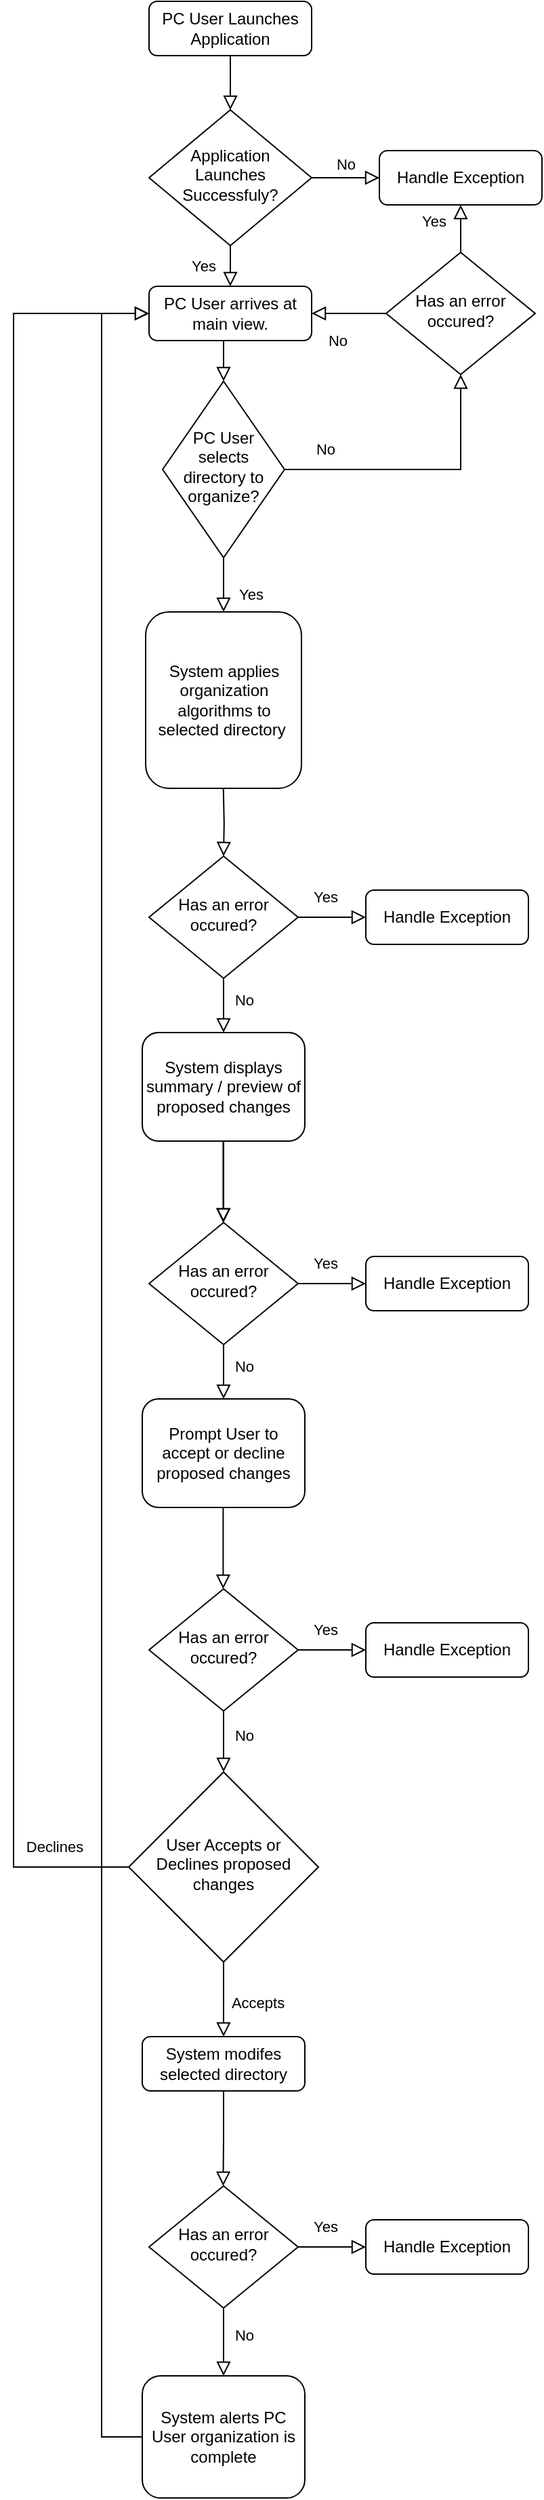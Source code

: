 <mxfile version="20.7.4" type="device"><diagram id="C5RBs43oDa-KdzZeNtuy" name="Page-1"><mxGraphModel dx="1969" dy="993" grid="1" gridSize="10" guides="1" tooltips="1" connect="1" arrows="1" fold="1" page="1" pageScale="1" pageWidth="827" pageHeight="1169" math="0" shadow="0"><root><mxCell id="WIyWlLk6GJQsqaUBKTNV-0"/><mxCell id="WIyWlLk6GJQsqaUBKTNV-1" parent="WIyWlLk6GJQsqaUBKTNV-0"/><mxCell id="WIyWlLk6GJQsqaUBKTNV-2" value="" style="rounded=0;html=1;jettySize=auto;orthogonalLoop=1;fontSize=11;endArrow=block;endFill=0;endSize=8;strokeWidth=1;shadow=0;labelBackgroundColor=none;edgeStyle=orthogonalEdgeStyle;" parent="WIyWlLk6GJQsqaUBKTNV-1" source="WIyWlLk6GJQsqaUBKTNV-3" target="WIyWlLk6GJQsqaUBKTNV-6" edge="1"><mxGeometry relative="1" as="geometry"/></mxCell><mxCell id="WIyWlLk6GJQsqaUBKTNV-3" value="PC User Launches Application" style="rounded=1;whiteSpace=wrap;html=1;fontSize=12;glass=0;strokeWidth=1;shadow=0;" parent="WIyWlLk6GJQsqaUBKTNV-1" vertex="1"><mxGeometry x="160" y="80" width="120" height="40" as="geometry"/></mxCell><mxCell id="WIyWlLk6GJQsqaUBKTNV-4" value="Yes" style="rounded=0;html=1;jettySize=auto;orthogonalLoop=1;fontSize=11;endArrow=block;endFill=0;endSize=8;strokeWidth=1;shadow=0;labelBackgroundColor=none;edgeStyle=orthogonalEdgeStyle;entryX=0.5;entryY=0;entryDx=0;entryDy=0;" parent="WIyWlLk6GJQsqaUBKTNV-1" source="WIyWlLk6GJQsqaUBKTNV-6" target="dUDngrsz6RCgi_Tcqs33-11" edge="1"><mxGeometry y="20" relative="1" as="geometry"><mxPoint as="offset"/><mxPoint x="220.029" y="290.023" as="targetPoint"/></mxGeometry></mxCell><mxCell id="WIyWlLk6GJQsqaUBKTNV-6" value="Application Launches Successfuly?" style="rhombus;whiteSpace=wrap;html=1;shadow=0;fontFamily=Helvetica;fontSize=12;align=center;strokeWidth=1;spacing=6;spacingTop=-4;" parent="WIyWlLk6GJQsqaUBKTNV-1" vertex="1"><mxGeometry x="160" y="160" width="120" height="100" as="geometry"/></mxCell><mxCell id="dUDngrsz6RCgi_Tcqs33-4" value="No" style="edgeStyle=orthogonalEdgeStyle;rounded=0;html=1;jettySize=auto;orthogonalLoop=1;fontSize=11;endArrow=block;endFill=0;endSize=8;strokeWidth=1;shadow=0;labelBackgroundColor=none;exitX=1;exitY=0.5;exitDx=0;exitDy=0;" edge="1" parent="WIyWlLk6GJQsqaUBKTNV-1" target="dUDngrsz6RCgi_Tcqs33-5" source="WIyWlLk6GJQsqaUBKTNV-6"><mxGeometry y="10" relative="1" as="geometry"><mxPoint as="offset"/><mxPoint x="280" y="210" as="sourcePoint"/></mxGeometry></mxCell><mxCell id="dUDngrsz6RCgi_Tcqs33-5" value="Handle Exception" style="rounded=1;whiteSpace=wrap;html=1;fontSize=12;glass=0;strokeWidth=1;shadow=0;" vertex="1" parent="WIyWlLk6GJQsqaUBKTNV-1"><mxGeometry x="330" y="190" width="120" height="40" as="geometry"/></mxCell><mxCell id="dUDngrsz6RCgi_Tcqs33-11" value="PC User arrives at main view." style="rounded=1;whiteSpace=wrap;html=1;fontSize=12;glass=0;strokeWidth=1;shadow=0;" vertex="1" parent="WIyWlLk6GJQsqaUBKTNV-1"><mxGeometry x="160" y="290" width="120" height="40" as="geometry"/></mxCell><mxCell id="dUDngrsz6RCgi_Tcqs33-13" value="Yes" style="rounded=0;html=1;jettySize=auto;orthogonalLoop=1;fontSize=11;endArrow=block;endFill=0;endSize=8;strokeWidth=1;shadow=0;labelBackgroundColor=none;edgeStyle=orthogonalEdgeStyle;" edge="1" parent="WIyWlLk6GJQsqaUBKTNV-1" source="dUDngrsz6RCgi_Tcqs33-15" target="dUDngrsz6RCgi_Tcqs33-16"><mxGeometry x="0.333" y="20" relative="1" as="geometry"><mxPoint as="offset"/></mxGeometry></mxCell><mxCell id="dUDngrsz6RCgi_Tcqs33-15" value="PC User selects directory to organize?" style="rhombus;whiteSpace=wrap;html=1;shadow=0;fontFamily=Helvetica;fontSize=12;align=center;strokeWidth=1;spacing=6;spacingTop=-4;" vertex="1" parent="WIyWlLk6GJQsqaUBKTNV-1"><mxGeometry x="170" y="360" width="90" height="130" as="geometry"/></mxCell><mxCell id="dUDngrsz6RCgi_Tcqs33-16" value="System applies organization algorithms to selected directory&amp;nbsp;" style="rounded=1;whiteSpace=wrap;html=1;fontSize=12;glass=0;strokeWidth=1;shadow=0;" vertex="1" parent="WIyWlLk6GJQsqaUBKTNV-1"><mxGeometry x="157.5" y="530" width="115" height="130" as="geometry"/></mxCell><mxCell id="dUDngrsz6RCgi_Tcqs33-18" value="" style="rounded=0;html=1;jettySize=auto;orthogonalLoop=1;fontSize=11;endArrow=block;endFill=0;endSize=8;strokeWidth=1;shadow=0;labelBackgroundColor=none;edgeStyle=orthogonalEdgeStyle;entryX=0.5;entryY=0;entryDx=0;entryDy=0;exitX=0.5;exitY=1;exitDx=0;exitDy=0;" edge="1" parent="WIyWlLk6GJQsqaUBKTNV-1" source="dUDngrsz6RCgi_Tcqs33-11" target="dUDngrsz6RCgi_Tcqs33-15"><mxGeometry y="20" relative="1" as="geometry"><mxPoint as="offset"/><mxPoint x="219.929" y="329.996" as="sourcePoint"/><mxPoint x="219.9" y="360.02" as="targetPoint"/></mxGeometry></mxCell><mxCell id="dUDngrsz6RCgi_Tcqs33-21" value="Has an error occured?" style="rhombus;whiteSpace=wrap;html=1;shadow=0;fontFamily=Helvetica;fontSize=12;align=center;strokeWidth=1;spacing=6;spacingTop=-4;" vertex="1" parent="WIyWlLk6GJQsqaUBKTNV-1"><mxGeometry x="335" y="265" width="110" height="90" as="geometry"/></mxCell><mxCell id="dUDngrsz6RCgi_Tcqs33-22" value="No" style="rounded=0;html=1;jettySize=auto;orthogonalLoop=1;fontSize=11;endArrow=block;endFill=0;endSize=8;strokeWidth=1;shadow=0;labelBackgroundColor=none;edgeStyle=orthogonalEdgeStyle;exitX=1;exitY=0.5;exitDx=0;exitDy=0;entryX=0.5;entryY=1;entryDx=0;entryDy=0;" edge="1" parent="WIyWlLk6GJQsqaUBKTNV-1" source="dUDngrsz6RCgi_Tcqs33-15" target="dUDngrsz6RCgi_Tcqs33-21"><mxGeometry x="-0.7" y="15" relative="1" as="geometry"><mxPoint as="offset"/><mxPoint x="480" y="470" as="sourcePoint"/><mxPoint x="480" y="530" as="targetPoint"/></mxGeometry></mxCell><mxCell id="dUDngrsz6RCgi_Tcqs33-23" value="No" style="rounded=0;html=1;jettySize=auto;orthogonalLoop=1;fontSize=11;endArrow=block;endFill=0;endSize=8;strokeWidth=1;shadow=0;labelBackgroundColor=none;edgeStyle=orthogonalEdgeStyle;exitX=0;exitY=0.5;exitDx=0;exitDy=0;entryX=1;entryY=0.5;entryDx=0;entryDy=0;" edge="1" parent="WIyWlLk6GJQsqaUBKTNV-1" source="dUDngrsz6RCgi_Tcqs33-21" target="dUDngrsz6RCgi_Tcqs33-11"><mxGeometry x="0.333" y="20" relative="1" as="geometry"><mxPoint as="offset"/><mxPoint x="490" y="480" as="sourcePoint"/><mxPoint x="490" y="540" as="targetPoint"/></mxGeometry></mxCell><mxCell id="dUDngrsz6RCgi_Tcqs33-24" value="Yes" style="rounded=0;html=1;jettySize=auto;orthogonalLoop=1;fontSize=11;endArrow=block;endFill=0;endSize=8;strokeWidth=1;shadow=0;labelBackgroundColor=none;edgeStyle=orthogonalEdgeStyle;exitX=0.5;exitY=0;exitDx=0;exitDy=0;entryX=0.5;entryY=1;entryDx=0;entryDy=0;" edge="1" parent="WIyWlLk6GJQsqaUBKTNV-1" source="dUDngrsz6RCgi_Tcqs33-21" target="dUDngrsz6RCgi_Tcqs33-5"><mxGeometry x="0.333" y="20" relative="1" as="geometry"><mxPoint as="offset"/><mxPoint x="500" y="490" as="sourcePoint"/><mxPoint x="500" y="550" as="targetPoint"/></mxGeometry></mxCell><mxCell id="dUDngrsz6RCgi_Tcqs33-26" value="Has an error occured?" style="rhombus;whiteSpace=wrap;html=1;shadow=0;fontFamily=Helvetica;fontSize=12;align=center;strokeWidth=1;spacing=6;spacingTop=-4;" vertex="1" parent="WIyWlLk6GJQsqaUBKTNV-1"><mxGeometry x="160" y="710" width="110" height="90" as="geometry"/></mxCell><mxCell id="dUDngrsz6RCgi_Tcqs33-27" value="" style="rounded=0;html=1;jettySize=auto;orthogonalLoop=1;fontSize=11;endArrow=block;endFill=0;endSize=8;strokeWidth=1;shadow=0;labelBackgroundColor=none;edgeStyle=orthogonalEdgeStyle;entryX=0.5;entryY=0;entryDx=0;entryDy=0;" edge="1" parent="WIyWlLk6GJQsqaUBKTNV-1" target="dUDngrsz6RCgi_Tcqs33-26"><mxGeometry x="0.333" y="20" relative="1" as="geometry"><mxPoint as="offset"/><mxPoint x="214.86" y="660" as="sourcePoint"/><mxPoint x="214.86" y="700" as="targetPoint"/></mxGeometry></mxCell><mxCell id="dUDngrsz6RCgi_Tcqs33-28" value="Handle Exception" style="rounded=1;whiteSpace=wrap;html=1;fontSize=12;glass=0;strokeWidth=1;shadow=0;" vertex="1" parent="WIyWlLk6GJQsqaUBKTNV-1"><mxGeometry x="320" y="735" width="120" height="40" as="geometry"/></mxCell><mxCell id="dUDngrsz6RCgi_Tcqs33-29" value="Yes" style="rounded=0;html=1;jettySize=auto;orthogonalLoop=1;fontSize=11;endArrow=block;endFill=0;endSize=8;strokeWidth=1;shadow=0;labelBackgroundColor=none;edgeStyle=orthogonalEdgeStyle;exitX=1;exitY=0.5;exitDx=0;exitDy=0;entryX=0;entryY=0.5;entryDx=0;entryDy=0;" edge="1" parent="WIyWlLk6GJQsqaUBKTNV-1" source="dUDngrsz6RCgi_Tcqs33-26" target="dUDngrsz6RCgi_Tcqs33-28"><mxGeometry x="-0.2" y="15" relative="1" as="geometry"><mxPoint as="offset"/><mxPoint x="225" y="500" as="sourcePoint"/><mxPoint x="225" y="540" as="targetPoint"/></mxGeometry></mxCell><mxCell id="dUDngrsz6RCgi_Tcqs33-30" value="System displays summary / preview of proposed changes" style="rounded=1;whiteSpace=wrap;html=1;fontSize=12;glass=0;strokeWidth=1;shadow=0;" vertex="1" parent="WIyWlLk6GJQsqaUBKTNV-1"><mxGeometry x="155" y="840" width="120" height="80" as="geometry"/></mxCell><mxCell id="dUDngrsz6RCgi_Tcqs33-31" value="No" style="rounded=0;html=1;jettySize=auto;orthogonalLoop=1;fontSize=11;endArrow=block;endFill=0;endSize=8;strokeWidth=1;shadow=0;labelBackgroundColor=none;edgeStyle=orthogonalEdgeStyle;exitX=0.5;exitY=1;exitDx=0;exitDy=0;entryX=0.5;entryY=0;entryDx=0;entryDy=0;" edge="1" parent="WIyWlLk6GJQsqaUBKTNV-1" source="dUDngrsz6RCgi_Tcqs33-26" target="dUDngrsz6RCgi_Tcqs33-30"><mxGeometry x="-0.2" y="15" relative="1" as="geometry"><mxPoint as="offset"/><mxPoint x="280" y="765" as="sourcePoint"/><mxPoint x="330" y="765" as="targetPoint"/></mxGeometry></mxCell><mxCell id="dUDngrsz6RCgi_Tcqs33-39" value="Has an error occured?" style="rhombus;whiteSpace=wrap;html=1;shadow=0;fontFamily=Helvetica;fontSize=12;align=center;strokeWidth=1;spacing=6;spacingTop=-4;" vertex="1" parent="WIyWlLk6GJQsqaUBKTNV-1"><mxGeometry x="160" y="980" width="110" height="90" as="geometry"/></mxCell><mxCell id="dUDngrsz6RCgi_Tcqs33-40" value="" style="rounded=0;html=1;jettySize=auto;orthogonalLoop=1;fontSize=11;endArrow=block;endFill=0;endSize=8;strokeWidth=1;shadow=0;labelBackgroundColor=none;edgeStyle=orthogonalEdgeStyle;entryX=0.5;entryY=0;entryDx=0;entryDy=0;exitX=0.5;exitY=1;exitDx=0;exitDy=0;" edge="1" parent="WIyWlLk6GJQsqaUBKTNV-1" target="dUDngrsz6RCgi_Tcqs33-39" source="dUDngrsz6RCgi_Tcqs33-30"><mxGeometry x="0.333" y="20" relative="1" as="geometry"><mxPoint as="offset"/><mxPoint x="214.86" y="930" as="sourcePoint"/><mxPoint x="214.86" y="970" as="targetPoint"/></mxGeometry></mxCell><mxCell id="dUDngrsz6RCgi_Tcqs33-41" value="Handle Exception" style="rounded=1;whiteSpace=wrap;html=1;fontSize=12;glass=0;strokeWidth=1;shadow=0;" vertex="1" parent="WIyWlLk6GJQsqaUBKTNV-1"><mxGeometry x="320" y="1005" width="120" height="40" as="geometry"/></mxCell><mxCell id="dUDngrsz6RCgi_Tcqs33-42" value="Yes" style="rounded=0;html=1;jettySize=auto;orthogonalLoop=1;fontSize=11;endArrow=block;endFill=0;endSize=8;strokeWidth=1;shadow=0;labelBackgroundColor=none;edgeStyle=orthogonalEdgeStyle;exitX=1;exitY=0.5;exitDx=0;exitDy=0;entryX=0;entryY=0.5;entryDx=0;entryDy=0;" edge="1" parent="WIyWlLk6GJQsqaUBKTNV-1" source="dUDngrsz6RCgi_Tcqs33-39" target="dUDngrsz6RCgi_Tcqs33-41"><mxGeometry x="-0.2" y="15" relative="1" as="geometry"><mxPoint as="offset"/><mxPoint x="225" y="770" as="sourcePoint"/><mxPoint x="225" y="810" as="targetPoint"/></mxGeometry></mxCell><mxCell id="dUDngrsz6RCgi_Tcqs33-43" value="No" style="rounded=0;html=1;jettySize=auto;orthogonalLoop=1;fontSize=11;endArrow=block;endFill=0;endSize=8;strokeWidth=1;shadow=0;labelBackgroundColor=none;edgeStyle=orthogonalEdgeStyle;exitX=0.5;exitY=1;exitDx=0;exitDy=0;entryX=0.5;entryY=0;entryDx=0;entryDy=0;" edge="1" parent="WIyWlLk6GJQsqaUBKTNV-1" source="dUDngrsz6RCgi_Tcqs33-39"><mxGeometry x="-0.2" y="15" relative="1" as="geometry"><mxPoint as="offset"/><mxPoint x="280" y="1035" as="sourcePoint"/><mxPoint x="215" y="1110" as="targetPoint"/></mxGeometry></mxCell><mxCell id="dUDngrsz6RCgi_Tcqs33-44" value="Prompt User to accept or decline proposed changes" style="rounded=1;whiteSpace=wrap;html=1;fontSize=12;glass=0;strokeWidth=1;shadow=0;" vertex="1" parent="WIyWlLk6GJQsqaUBKTNV-1"><mxGeometry x="155" y="1110" width="120" height="80" as="geometry"/></mxCell><mxCell id="dUDngrsz6RCgi_Tcqs33-46" value="" style="rounded=0;html=1;jettySize=auto;orthogonalLoop=1;fontSize=11;endArrow=block;endFill=0;endSize=8;strokeWidth=1;shadow=0;labelBackgroundColor=none;edgeStyle=orthogonalEdgeStyle;entryX=0.5;entryY=0;entryDx=0;entryDy=0;exitX=0.5;exitY=1;exitDx=0;exitDy=0;" edge="1" parent="WIyWlLk6GJQsqaUBKTNV-1"><mxGeometry x="0.333" y="20" relative="1" as="geometry"><mxPoint as="offset"/><mxPoint x="214.71" y="920" as="sourcePoint"/><mxPoint x="214.71" y="980" as="targetPoint"/></mxGeometry></mxCell><mxCell id="dUDngrsz6RCgi_Tcqs33-47" value="Has an error occured?" style="rhombus;whiteSpace=wrap;html=1;shadow=0;fontFamily=Helvetica;fontSize=12;align=center;strokeWidth=1;spacing=6;spacingTop=-4;" vertex="1" parent="WIyWlLk6GJQsqaUBKTNV-1"><mxGeometry x="160" y="1250" width="110" height="90" as="geometry"/></mxCell><mxCell id="dUDngrsz6RCgi_Tcqs33-48" value="Handle Exception" style="rounded=1;whiteSpace=wrap;html=1;fontSize=12;glass=0;strokeWidth=1;shadow=0;" vertex="1" parent="WIyWlLk6GJQsqaUBKTNV-1"><mxGeometry x="320" y="1275" width="120" height="40" as="geometry"/></mxCell><mxCell id="dUDngrsz6RCgi_Tcqs33-49" value="Yes" style="rounded=0;html=1;jettySize=auto;orthogonalLoop=1;fontSize=11;endArrow=block;endFill=0;endSize=8;strokeWidth=1;shadow=0;labelBackgroundColor=none;edgeStyle=orthogonalEdgeStyle;exitX=1;exitY=0.5;exitDx=0;exitDy=0;entryX=0;entryY=0.5;entryDx=0;entryDy=0;" edge="1" parent="WIyWlLk6GJQsqaUBKTNV-1" source="dUDngrsz6RCgi_Tcqs33-47" target="dUDngrsz6RCgi_Tcqs33-48"><mxGeometry x="-0.2" y="15" relative="1" as="geometry"><mxPoint as="offset"/><mxPoint x="225" y="1040" as="sourcePoint"/><mxPoint x="225" y="1080" as="targetPoint"/></mxGeometry></mxCell><mxCell id="dUDngrsz6RCgi_Tcqs33-50" value="No" style="rounded=0;html=1;jettySize=auto;orthogonalLoop=1;fontSize=11;endArrow=block;endFill=0;endSize=8;strokeWidth=1;shadow=0;labelBackgroundColor=none;edgeStyle=orthogonalEdgeStyle;exitX=0.5;exitY=1;exitDx=0;exitDy=0;entryX=0.5;entryY=0;entryDx=0;entryDy=0;" edge="1" parent="WIyWlLk6GJQsqaUBKTNV-1" source="dUDngrsz6RCgi_Tcqs33-47" target="dUDngrsz6RCgi_Tcqs33-52"><mxGeometry x="-0.2" y="15" relative="1" as="geometry"><mxPoint as="offset"/><mxPoint x="280" y="1305" as="sourcePoint"/><mxPoint x="215" y="1380" as="targetPoint"/></mxGeometry></mxCell><mxCell id="dUDngrsz6RCgi_Tcqs33-51" value="" style="rounded=0;html=1;jettySize=auto;orthogonalLoop=1;fontSize=11;endArrow=block;endFill=0;endSize=8;strokeWidth=1;shadow=0;labelBackgroundColor=none;edgeStyle=orthogonalEdgeStyle;entryX=0.5;entryY=0;entryDx=0;entryDy=0;exitX=0.5;exitY=1;exitDx=0;exitDy=0;" edge="1" parent="WIyWlLk6GJQsqaUBKTNV-1"><mxGeometry x="0.333" y="20" relative="1" as="geometry"><mxPoint as="offset"/><mxPoint x="214.71" y="1190" as="sourcePoint"/><mxPoint x="214.71" y="1250" as="targetPoint"/></mxGeometry></mxCell><mxCell id="dUDngrsz6RCgi_Tcqs33-52" value="User Accepts or Declines proposed changes" style="rhombus;whiteSpace=wrap;html=1;shadow=0;fontFamily=Helvetica;fontSize=12;align=center;strokeWidth=1;spacing=6;spacingTop=-4;" vertex="1" parent="WIyWlLk6GJQsqaUBKTNV-1"><mxGeometry x="145" y="1385" width="140" height="140" as="geometry"/></mxCell><mxCell id="dUDngrsz6RCgi_Tcqs33-55" value="Accepts" style="rounded=0;html=1;jettySize=auto;orthogonalLoop=1;fontSize=11;endArrow=block;endFill=0;endSize=8;strokeWidth=1;shadow=0;labelBackgroundColor=none;edgeStyle=orthogonalEdgeStyle;exitX=0.5;exitY=1;exitDx=0;exitDy=0;entryX=0.5;entryY=0;entryDx=0;entryDy=0;" edge="1" parent="WIyWlLk6GJQsqaUBKTNV-1" source="dUDngrsz6RCgi_Tcqs33-52" target="dUDngrsz6RCgi_Tcqs33-58"><mxGeometry x="0.077" y="25" relative="1" as="geometry"><mxPoint as="offset"/><mxPoint x="280" y="1515" as="sourcePoint"/><mxPoint x="215" y="1590" as="targetPoint"/></mxGeometry></mxCell><mxCell id="dUDngrsz6RCgi_Tcqs33-57" value="Declines" style="rounded=0;html=1;jettySize=auto;orthogonalLoop=1;fontSize=11;endArrow=block;endFill=0;endSize=8;strokeWidth=1;shadow=0;labelBackgroundColor=none;edgeStyle=orthogonalEdgeStyle;exitX=0;exitY=0.5;exitDx=0;exitDy=0;entryX=0;entryY=0.5;entryDx=0;entryDy=0;" edge="1" parent="WIyWlLk6GJQsqaUBKTNV-1" source="dUDngrsz6RCgi_Tcqs33-52" target="dUDngrsz6RCgi_Tcqs33-11"><mxGeometry x="-0.917" y="-15" relative="1" as="geometry"><mxPoint as="offset"/><mxPoint x="225" y="1350" as="sourcePoint"/><mxPoint x="225" y="1395" as="targetPoint"/><Array as="points"><mxPoint x="60" y="1455"/><mxPoint x="60" y="310"/></Array></mxGeometry></mxCell><mxCell id="dUDngrsz6RCgi_Tcqs33-58" value="System modifes selected directory" style="rounded=1;whiteSpace=wrap;html=1;fontSize=12;glass=0;strokeWidth=1;shadow=0;" vertex="1" parent="WIyWlLk6GJQsqaUBKTNV-1"><mxGeometry x="155" y="1580" width="120" height="40" as="geometry"/></mxCell><mxCell id="dUDngrsz6RCgi_Tcqs33-59" value="Has an error occured?" style="rhombus;whiteSpace=wrap;html=1;shadow=0;fontFamily=Helvetica;fontSize=12;align=center;strokeWidth=1;spacing=6;spacingTop=-4;" vertex="1" parent="WIyWlLk6GJQsqaUBKTNV-1"><mxGeometry x="160" y="1690" width="110" height="90" as="geometry"/></mxCell><mxCell id="dUDngrsz6RCgi_Tcqs33-60" value="Handle Exception" style="rounded=1;whiteSpace=wrap;html=1;fontSize=12;glass=0;strokeWidth=1;shadow=0;" vertex="1" parent="WIyWlLk6GJQsqaUBKTNV-1"><mxGeometry x="320" y="1715" width="120" height="40" as="geometry"/></mxCell><mxCell id="dUDngrsz6RCgi_Tcqs33-61" value="Yes" style="rounded=0;html=1;jettySize=auto;orthogonalLoop=1;fontSize=11;endArrow=block;endFill=0;endSize=8;strokeWidth=1;shadow=0;labelBackgroundColor=none;edgeStyle=orthogonalEdgeStyle;exitX=1;exitY=0.5;exitDx=0;exitDy=0;entryX=0;entryY=0.5;entryDx=0;entryDy=0;" edge="1" parent="WIyWlLk6GJQsqaUBKTNV-1" source="dUDngrsz6RCgi_Tcqs33-59" target="dUDngrsz6RCgi_Tcqs33-60"><mxGeometry x="-0.2" y="15" relative="1" as="geometry"><mxPoint as="offset"/><mxPoint x="225" y="1480" as="sourcePoint"/><mxPoint x="225" y="1520" as="targetPoint"/></mxGeometry></mxCell><mxCell id="dUDngrsz6RCgi_Tcqs33-62" value="No" style="rounded=0;html=1;jettySize=auto;orthogonalLoop=1;fontSize=11;endArrow=block;endFill=0;endSize=8;strokeWidth=1;shadow=0;labelBackgroundColor=none;edgeStyle=orthogonalEdgeStyle;exitX=0.5;exitY=1;exitDx=0;exitDy=0;entryX=0.5;entryY=0;entryDx=0;entryDy=0;" edge="1" parent="WIyWlLk6GJQsqaUBKTNV-1" source="dUDngrsz6RCgi_Tcqs33-59" target="dUDngrsz6RCgi_Tcqs33-64"><mxGeometry x="-0.2" y="15" relative="1" as="geometry"><mxPoint as="offset"/><mxPoint x="280" y="1745" as="sourcePoint"/><mxPoint x="215" y="1825" as="targetPoint"/></mxGeometry></mxCell><mxCell id="dUDngrsz6RCgi_Tcqs33-63" value="" style="rounded=0;html=1;jettySize=auto;orthogonalLoop=1;fontSize=11;endArrow=block;endFill=0;endSize=8;strokeWidth=1;shadow=0;labelBackgroundColor=none;edgeStyle=orthogonalEdgeStyle;entryX=0.5;entryY=0;entryDx=0;entryDy=0;exitX=0.5;exitY=1;exitDx=0;exitDy=0;" edge="1" parent="WIyWlLk6GJQsqaUBKTNV-1" source="dUDngrsz6RCgi_Tcqs33-58"><mxGeometry x="0.333" y="20" relative="1" as="geometry"><mxPoint as="offset"/><mxPoint x="214.71" y="1630" as="sourcePoint"/><mxPoint x="214.71" y="1690" as="targetPoint"/></mxGeometry></mxCell><mxCell id="dUDngrsz6RCgi_Tcqs33-64" value="System alerts PC User organization is complete" style="rounded=1;whiteSpace=wrap;html=1;fontSize=12;glass=0;strokeWidth=1;shadow=0;" vertex="1" parent="WIyWlLk6GJQsqaUBKTNV-1"><mxGeometry x="155" y="1830" width="120" height="90" as="geometry"/></mxCell><mxCell id="dUDngrsz6RCgi_Tcqs33-65" value="" style="rounded=0;html=1;jettySize=auto;orthogonalLoop=1;fontSize=11;endArrow=block;endFill=0;endSize=8;strokeWidth=1;shadow=0;labelBackgroundColor=none;edgeStyle=orthogonalEdgeStyle;exitX=0;exitY=0.5;exitDx=0;exitDy=0;entryX=0;entryY=0.5;entryDx=0;entryDy=0;" edge="1" parent="WIyWlLk6GJQsqaUBKTNV-1" target="dUDngrsz6RCgi_Tcqs33-11"><mxGeometry x="0.333" y="20" relative="1" as="geometry"><mxPoint as="offset"/><mxPoint x="155" y="1875" as="sourcePoint"/><mxPoint x="155" y="310" as="targetPoint"/><Array as="points"><mxPoint x="125" y="1875"/><mxPoint x="125" y="310"/></Array></mxGeometry></mxCell></root></mxGraphModel></diagram></mxfile>